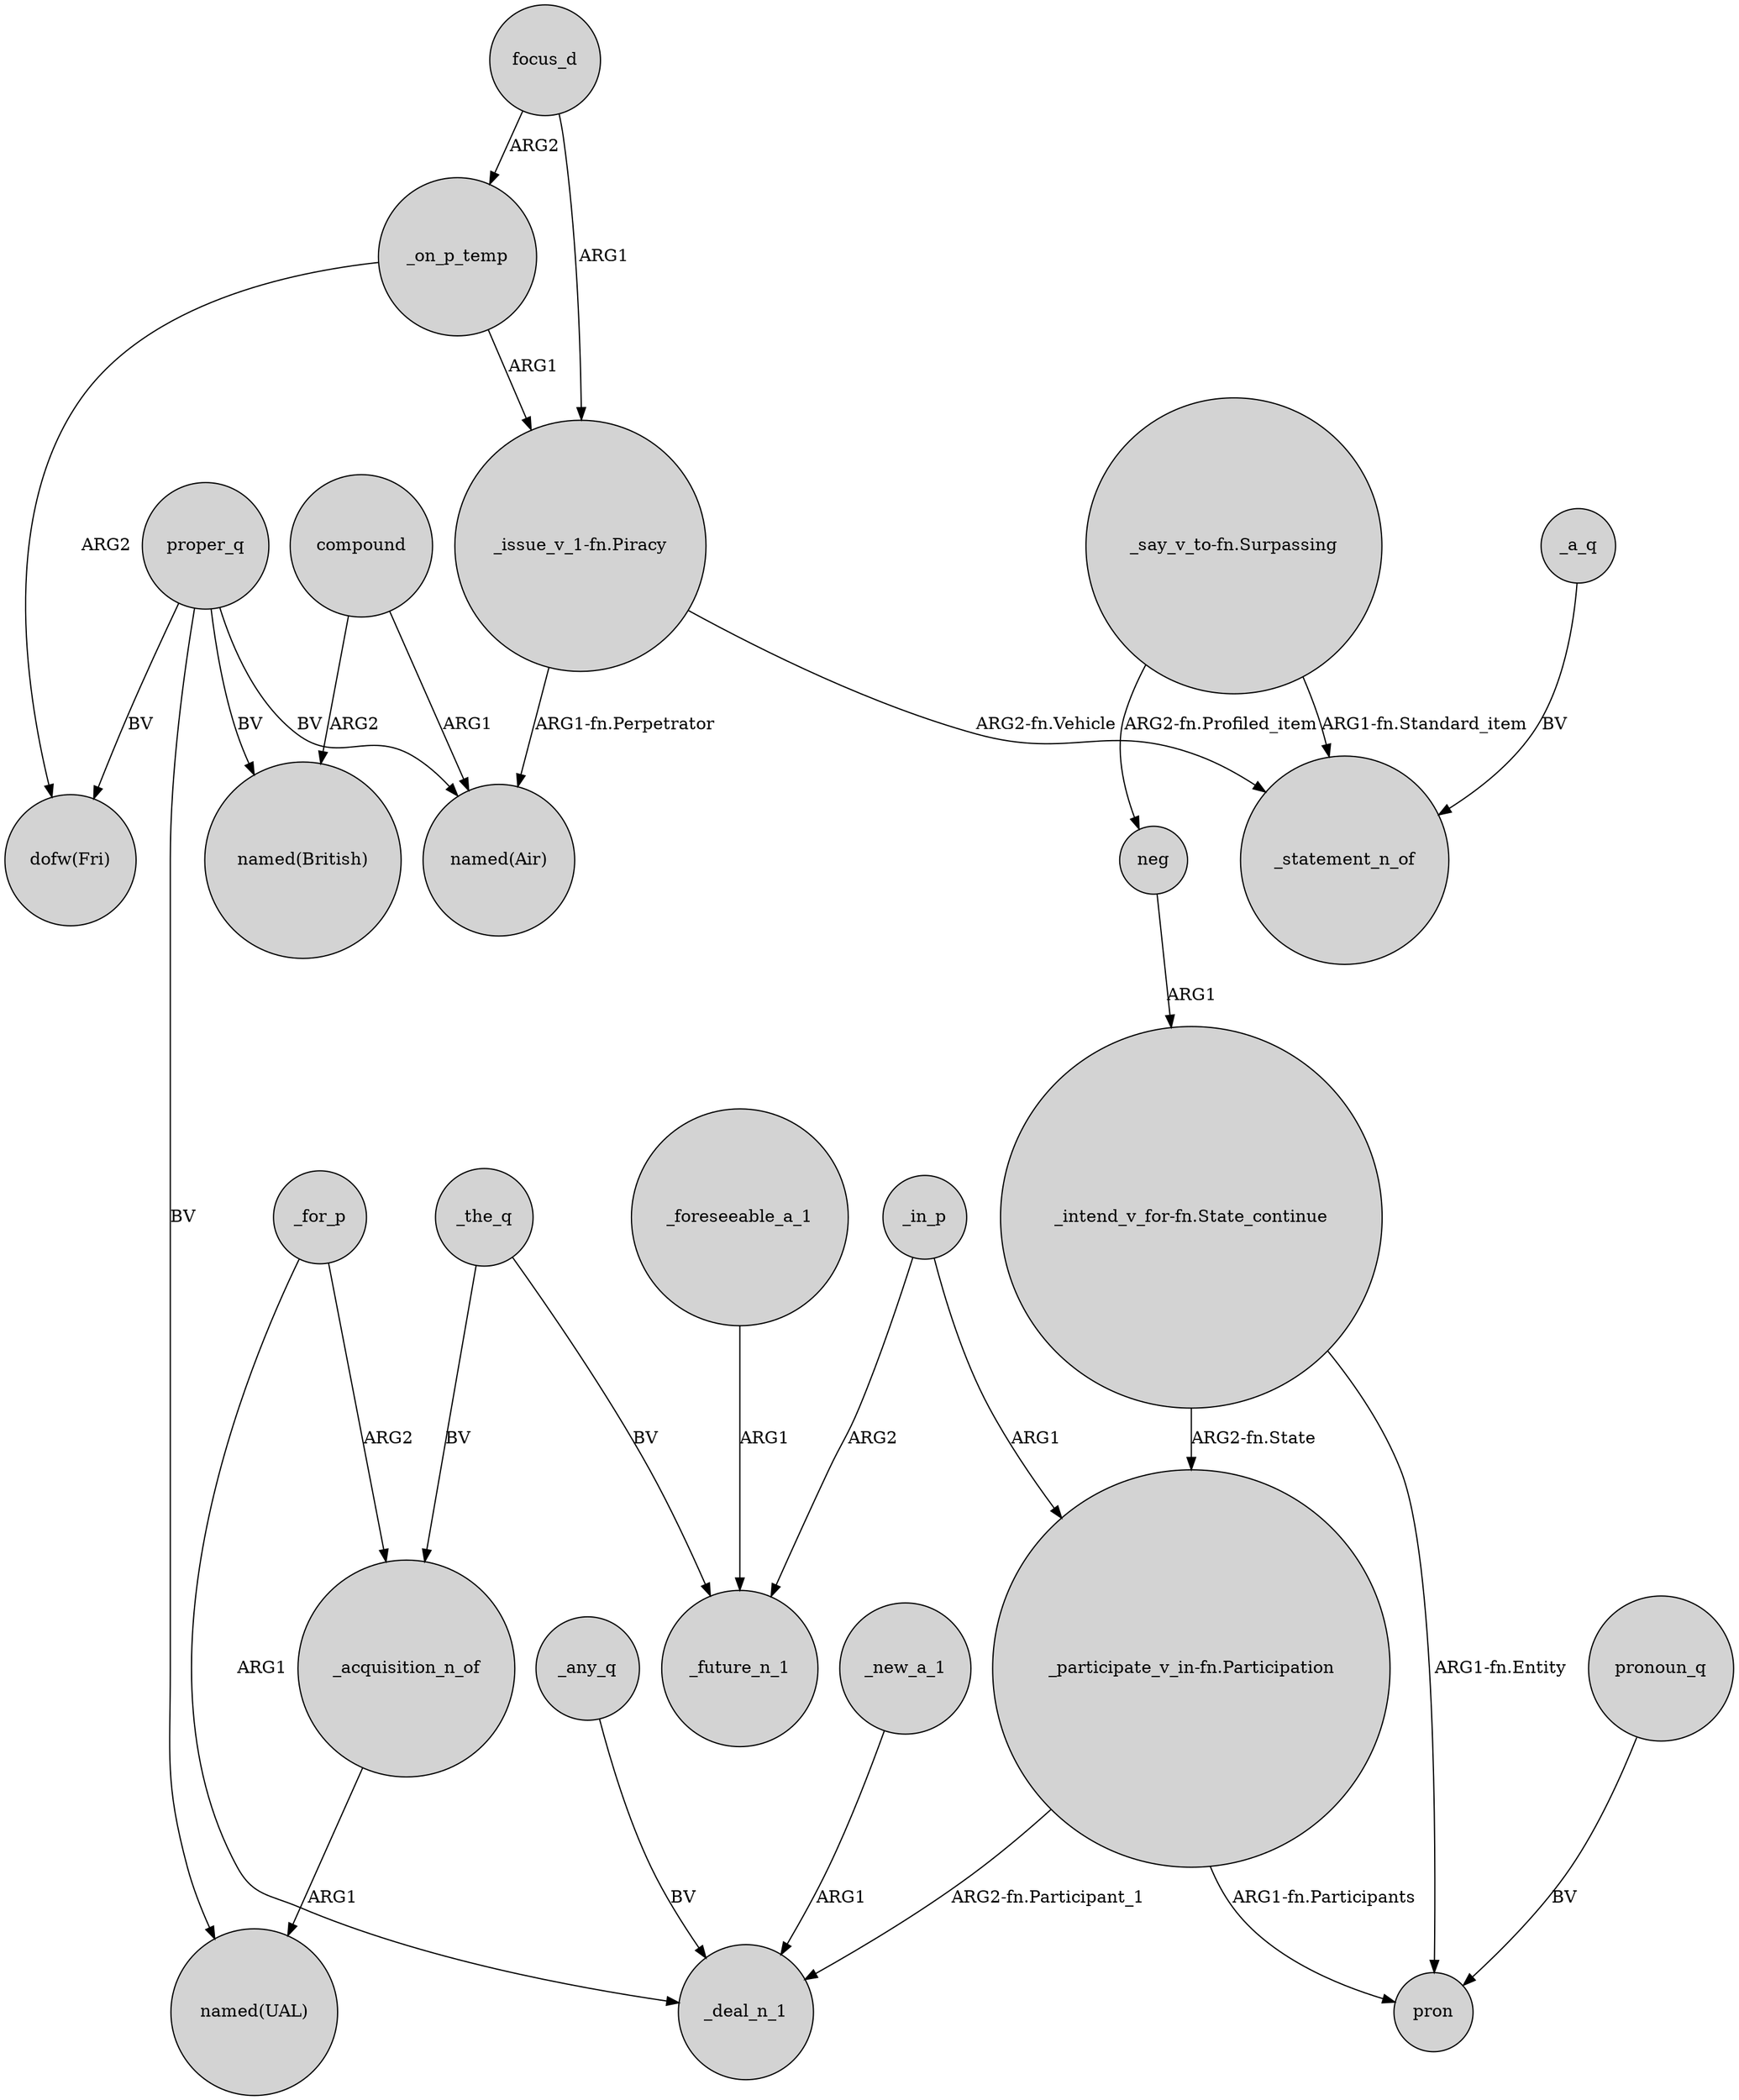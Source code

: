 digraph {
	node [shape=circle style=filled]
	proper_q -> "named(British)" [label=BV]
	_on_p_temp -> "_issue_v_1-fn.Piracy" [label=ARG1]
	focus_d -> _on_p_temp [label=ARG2]
	"_issue_v_1-fn.Piracy" -> "named(Air)" [label="ARG1-fn.Perpetrator"]
	_new_a_1 -> _deal_n_1 [label=ARG1]
	_for_p -> _deal_n_1 [label=ARG1]
	compound -> "named(Air)" [label=ARG1]
	proper_q -> "dofw(Fri)" [label=BV]
	"_issue_v_1-fn.Piracy" -> _statement_n_of [label="ARG2-fn.Vehicle"]
	_for_p -> _acquisition_n_of [label=ARG2]
	"_intend_v_for-fn.State_continue" -> "_participate_v_in-fn.Participation" [label="ARG2-fn.State"]
	proper_q -> "named(Air)" [label=BV]
	_the_q -> _acquisition_n_of [label=BV]
	proper_q -> "named(UAL)" [label=BV]
	pronoun_q -> pron [label=BV]
	focus_d -> "_issue_v_1-fn.Piracy" [label=ARG1]
	"_say_v_to-fn.Surpassing" -> _statement_n_of [label="ARG1-fn.Standard_item"]
	_acquisition_n_of -> "named(UAL)" [label=ARG1]
	_foreseeable_a_1 -> _future_n_1 [label=ARG1]
	"_participate_v_in-fn.Participation" -> pron [label="ARG1-fn.Participants"]
	_on_p_temp -> "dofw(Fri)" [label=ARG2]
	_any_q -> _deal_n_1 [label=BV]
	_the_q -> _future_n_1 [label=BV]
	"_participate_v_in-fn.Participation" -> _deal_n_1 [label="ARG2-fn.Participant_1"]
	compound -> "named(British)" [label=ARG2]
	_in_p -> _future_n_1 [label=ARG2]
	"_intend_v_for-fn.State_continue" -> pron [label="ARG1-fn.Entity"]
	_in_p -> "_participate_v_in-fn.Participation" [label=ARG1]
	neg -> "_intend_v_for-fn.State_continue" [label=ARG1]
	_a_q -> _statement_n_of [label=BV]
	"_say_v_to-fn.Surpassing" -> neg [label="ARG2-fn.Profiled_item"]
}
